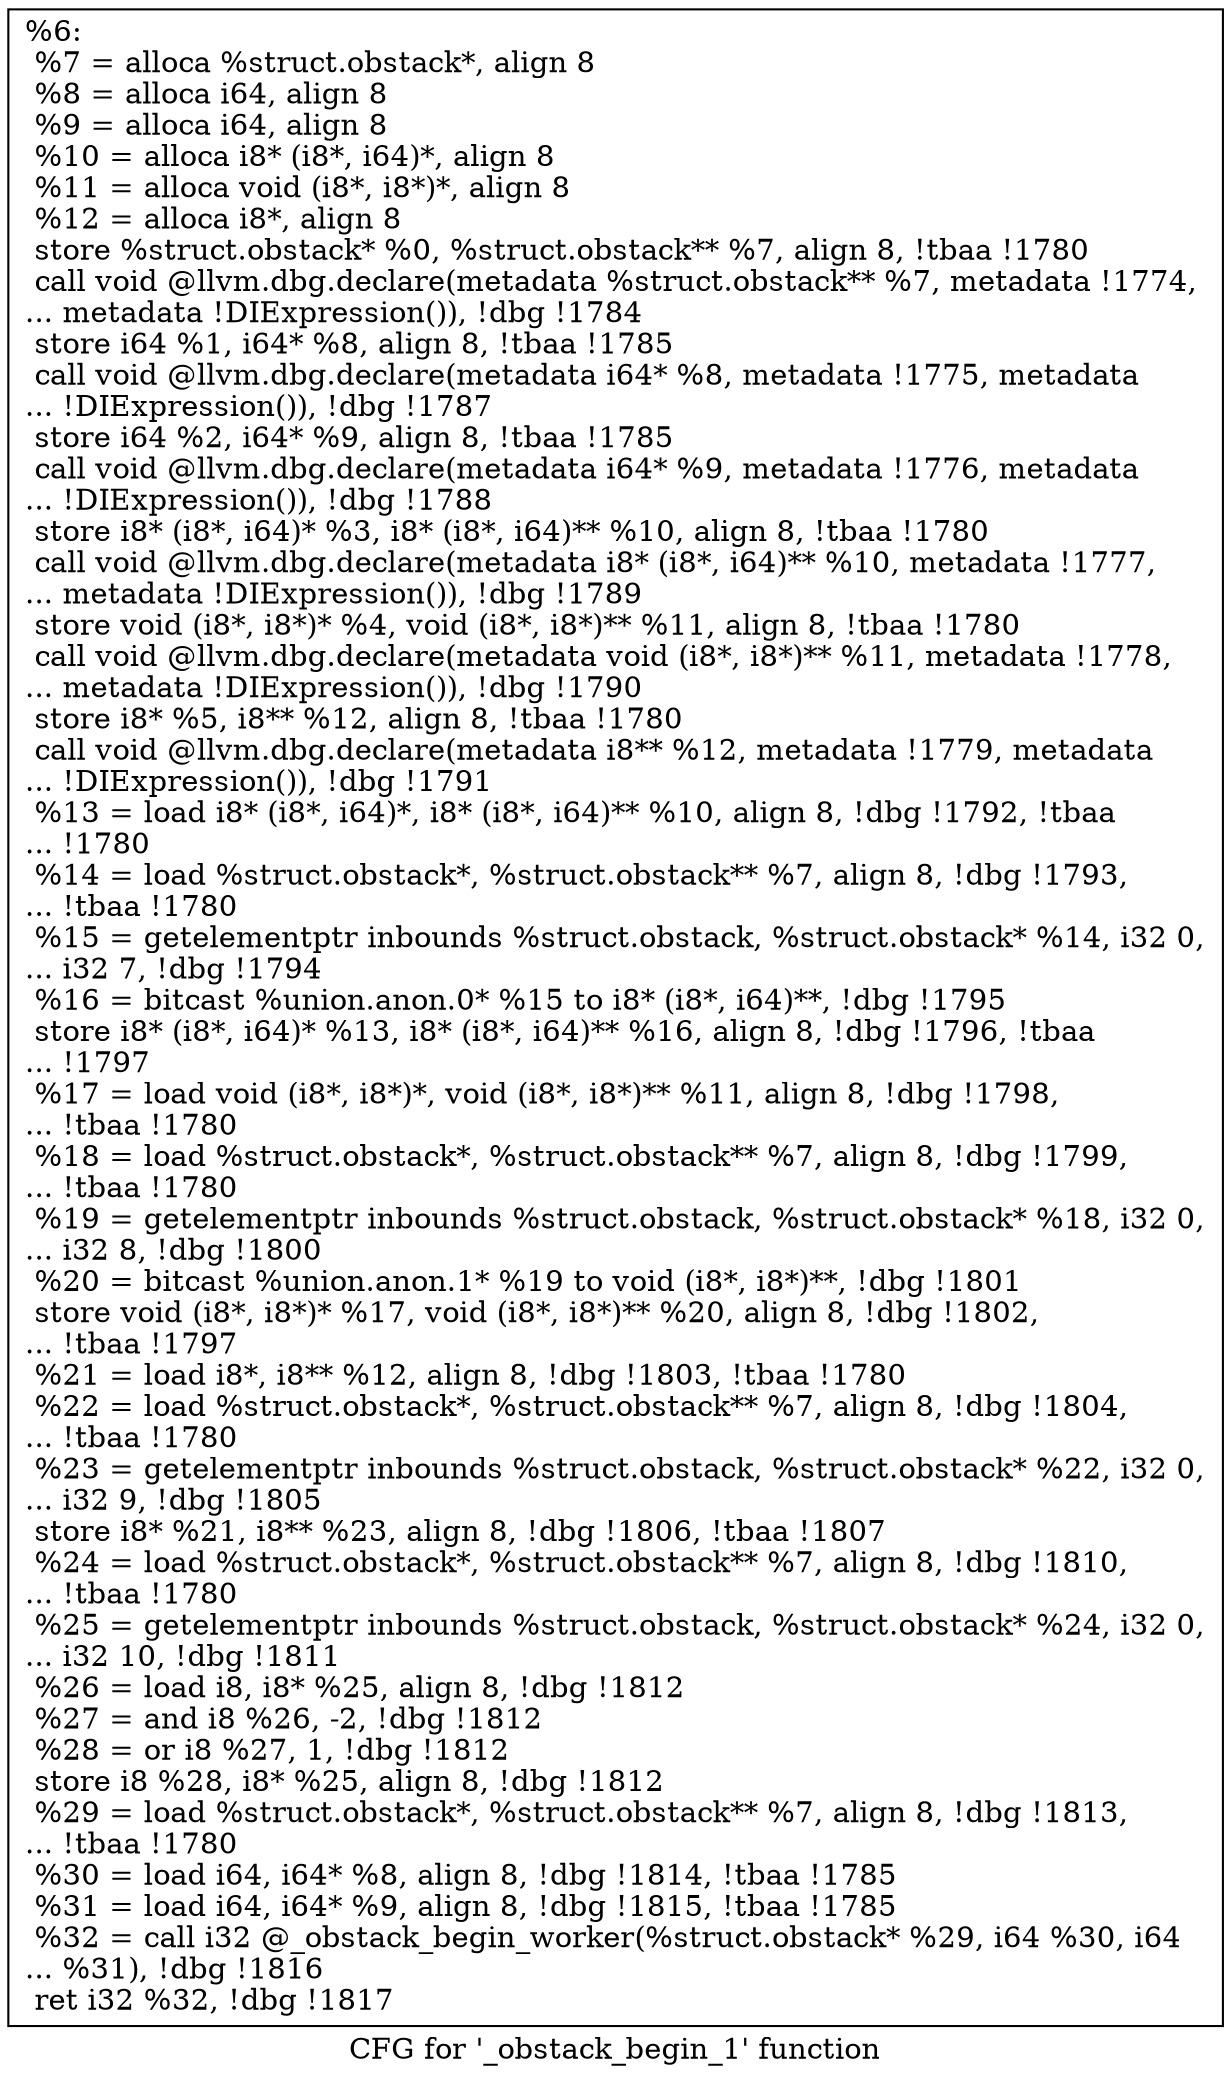 digraph "CFG for '_obstack_begin_1' function" {
	label="CFG for '_obstack_begin_1' function";

	Node0x233a080 [shape=record,label="{%6:\l  %7 = alloca %struct.obstack*, align 8\l  %8 = alloca i64, align 8\l  %9 = alloca i64, align 8\l  %10 = alloca i8* (i8*, i64)*, align 8\l  %11 = alloca void (i8*, i8*)*, align 8\l  %12 = alloca i8*, align 8\l  store %struct.obstack* %0, %struct.obstack** %7, align 8, !tbaa !1780\l  call void @llvm.dbg.declare(metadata %struct.obstack** %7, metadata !1774,\l... metadata !DIExpression()), !dbg !1784\l  store i64 %1, i64* %8, align 8, !tbaa !1785\l  call void @llvm.dbg.declare(metadata i64* %8, metadata !1775, metadata\l... !DIExpression()), !dbg !1787\l  store i64 %2, i64* %9, align 8, !tbaa !1785\l  call void @llvm.dbg.declare(metadata i64* %9, metadata !1776, metadata\l... !DIExpression()), !dbg !1788\l  store i8* (i8*, i64)* %3, i8* (i8*, i64)** %10, align 8, !tbaa !1780\l  call void @llvm.dbg.declare(metadata i8* (i8*, i64)** %10, metadata !1777,\l... metadata !DIExpression()), !dbg !1789\l  store void (i8*, i8*)* %4, void (i8*, i8*)** %11, align 8, !tbaa !1780\l  call void @llvm.dbg.declare(metadata void (i8*, i8*)** %11, metadata !1778,\l... metadata !DIExpression()), !dbg !1790\l  store i8* %5, i8** %12, align 8, !tbaa !1780\l  call void @llvm.dbg.declare(metadata i8** %12, metadata !1779, metadata\l... !DIExpression()), !dbg !1791\l  %13 = load i8* (i8*, i64)*, i8* (i8*, i64)** %10, align 8, !dbg !1792, !tbaa\l... !1780\l  %14 = load %struct.obstack*, %struct.obstack** %7, align 8, !dbg !1793,\l... !tbaa !1780\l  %15 = getelementptr inbounds %struct.obstack, %struct.obstack* %14, i32 0,\l... i32 7, !dbg !1794\l  %16 = bitcast %union.anon.0* %15 to i8* (i8*, i64)**, !dbg !1795\l  store i8* (i8*, i64)* %13, i8* (i8*, i64)** %16, align 8, !dbg !1796, !tbaa\l... !1797\l  %17 = load void (i8*, i8*)*, void (i8*, i8*)** %11, align 8, !dbg !1798,\l... !tbaa !1780\l  %18 = load %struct.obstack*, %struct.obstack** %7, align 8, !dbg !1799,\l... !tbaa !1780\l  %19 = getelementptr inbounds %struct.obstack, %struct.obstack* %18, i32 0,\l... i32 8, !dbg !1800\l  %20 = bitcast %union.anon.1* %19 to void (i8*, i8*)**, !dbg !1801\l  store void (i8*, i8*)* %17, void (i8*, i8*)** %20, align 8, !dbg !1802,\l... !tbaa !1797\l  %21 = load i8*, i8** %12, align 8, !dbg !1803, !tbaa !1780\l  %22 = load %struct.obstack*, %struct.obstack** %7, align 8, !dbg !1804,\l... !tbaa !1780\l  %23 = getelementptr inbounds %struct.obstack, %struct.obstack* %22, i32 0,\l... i32 9, !dbg !1805\l  store i8* %21, i8** %23, align 8, !dbg !1806, !tbaa !1807\l  %24 = load %struct.obstack*, %struct.obstack** %7, align 8, !dbg !1810,\l... !tbaa !1780\l  %25 = getelementptr inbounds %struct.obstack, %struct.obstack* %24, i32 0,\l... i32 10, !dbg !1811\l  %26 = load i8, i8* %25, align 8, !dbg !1812\l  %27 = and i8 %26, -2, !dbg !1812\l  %28 = or i8 %27, 1, !dbg !1812\l  store i8 %28, i8* %25, align 8, !dbg !1812\l  %29 = load %struct.obstack*, %struct.obstack** %7, align 8, !dbg !1813,\l... !tbaa !1780\l  %30 = load i64, i64* %8, align 8, !dbg !1814, !tbaa !1785\l  %31 = load i64, i64* %9, align 8, !dbg !1815, !tbaa !1785\l  %32 = call i32 @_obstack_begin_worker(%struct.obstack* %29, i64 %30, i64\l... %31), !dbg !1816\l  ret i32 %32, !dbg !1817\l}"];
}

